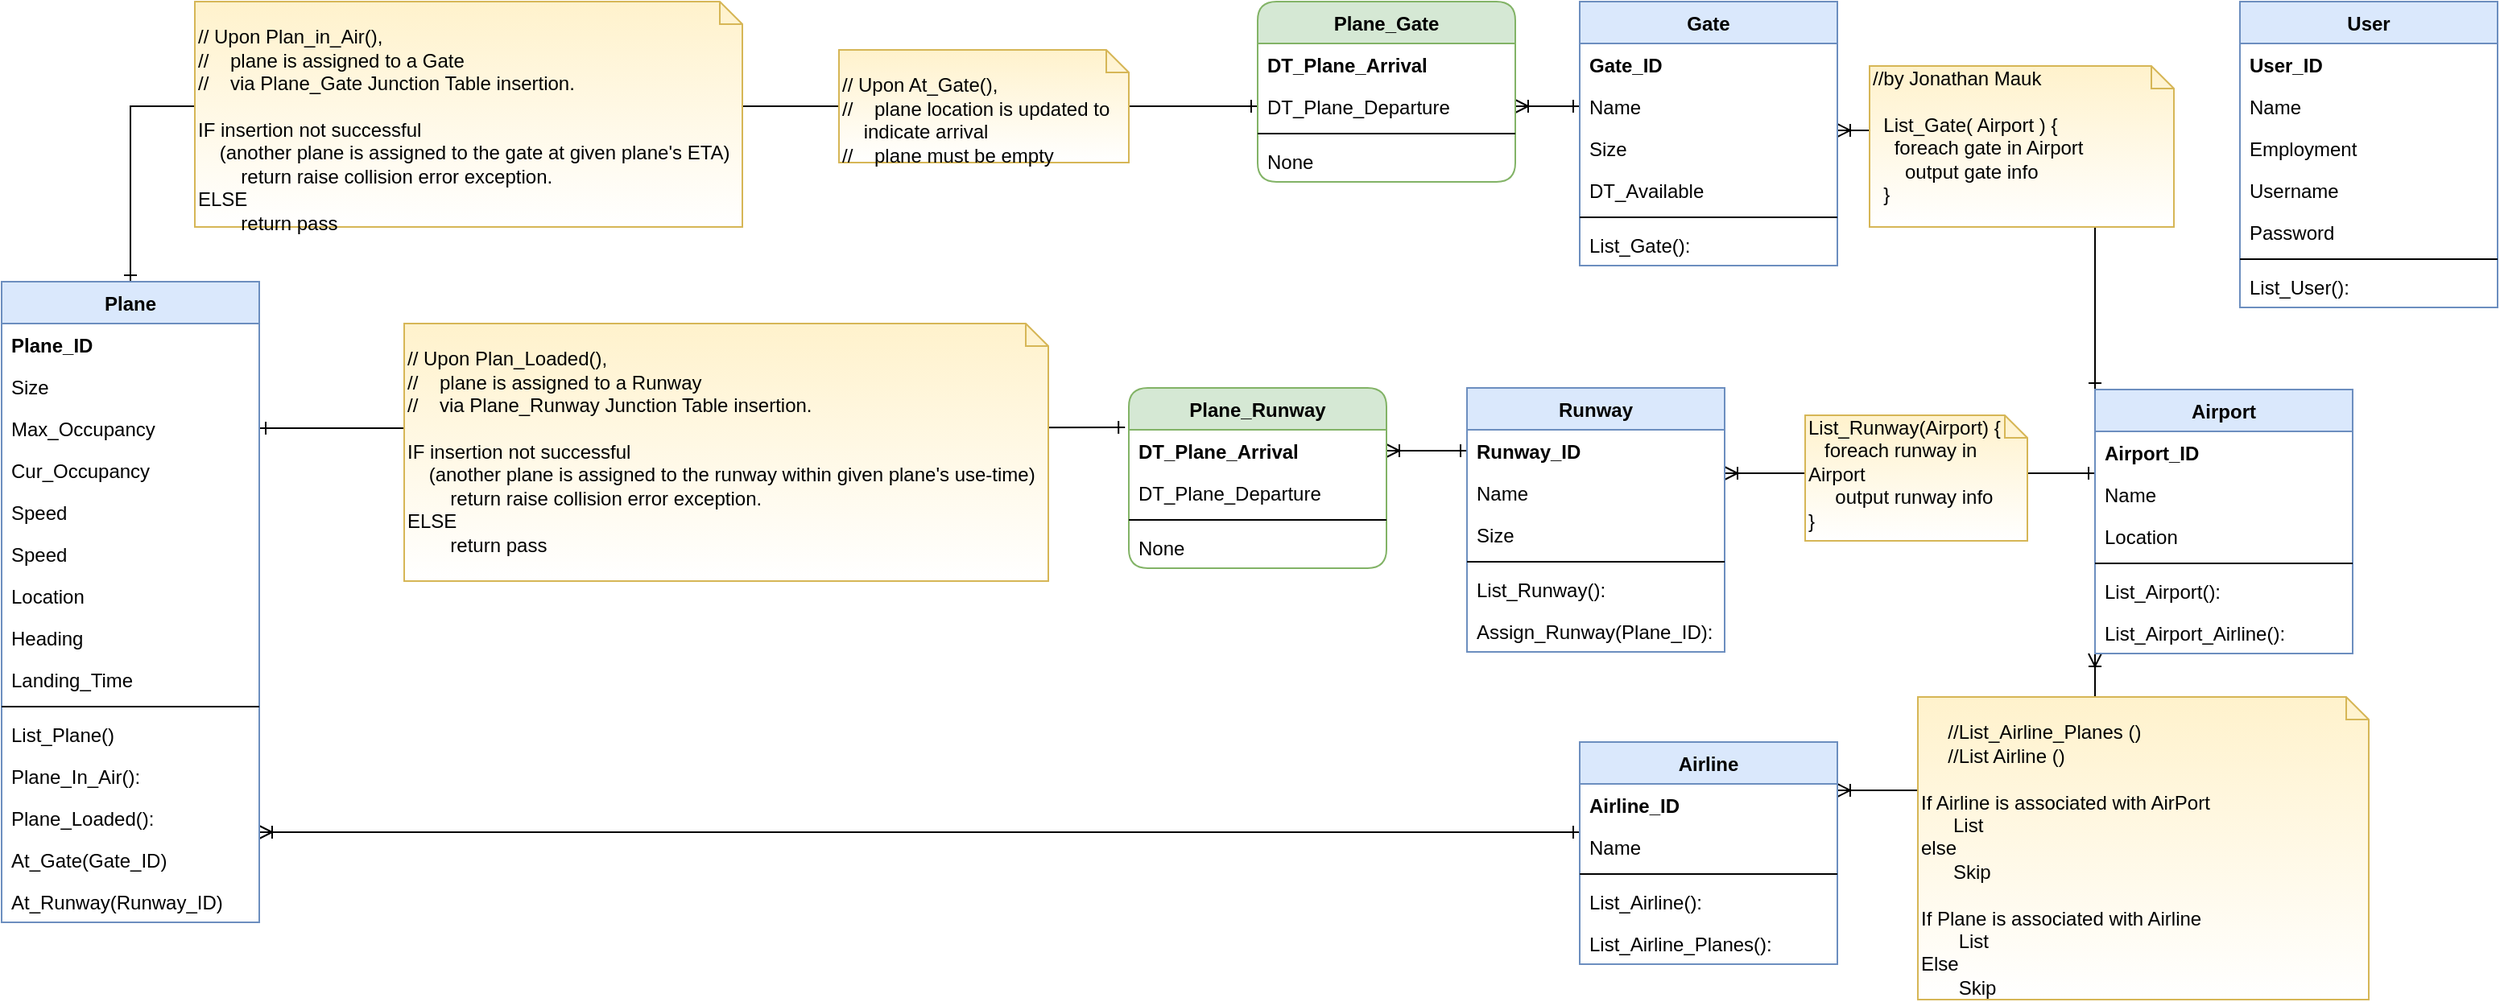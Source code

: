 <mxfile version="13.6.10" type="device"><diagram id="wWJ_qouS23TwfLBsUAOJ" name="Page-1"><mxGraphModel dx="868" dy="433" grid="1" gridSize="10" guides="1" tooltips="1" connect="1" arrows="1" fold="1" page="1" pageScale="1" pageWidth="1700" pageHeight="1100" math="0" shadow="0"><root><mxCell id="0"/><mxCell id="1" parent="0"/><mxCell id="2EJ11ydctgadxBQbD9w--47" style="edgeStyle=orthogonalEdgeStyle;rounded=0;orthogonalLoop=1;jettySize=auto;html=1;startArrow=ERone;startFill=0;endArrow=ERoneToMany;endFill=0;" parent="1" source="2EJ11ydctgadxBQbD9w--18" target="2EJ11ydctgadxBQbD9w--27" edge="1"><mxGeometry relative="1" as="geometry"><Array as="points"><mxPoint x="1340" y="320"/></Array></mxGeometry></mxCell><mxCell id="2EJ11ydctgadxBQbD9w--46" style="edgeStyle=orthogonalEdgeStyle;rounded=0;orthogonalLoop=1;jettySize=auto;html=1;endArrow=ERoneToMany;endFill=0;startArrow=ERoneToMany;startFill=0;" parent="1" source="2EJ11ydctgadxBQbD9w--18" target="2EJ11ydctgadxBQbD9w--35" edge="1"><mxGeometry relative="1" as="geometry"><Array as="points"><mxPoint x="1340" y="730"/></Array></mxGeometry></mxCell><mxCell id="2EJ11ydctgadxBQbD9w--48" style="edgeStyle=orthogonalEdgeStyle;rounded=0;orthogonalLoop=1;jettySize=auto;html=1;startArrow=ERoneToMany;startFill=0;endArrow=ERone;endFill=0;" parent="1" source="2EJ11ydctgadxBQbD9w--22" target="2EJ11ydctgadxBQbD9w--35" edge="1"><mxGeometry relative="1" as="geometry"><Array as="points"><mxPoint x="430" y="756"/><mxPoint x="430" y="756"/></Array></mxGeometry></mxCell><mxCell id="2EJ11ydctgadxBQbD9w--52" style="edgeStyle=orthogonalEdgeStyle;rounded=0;orthogonalLoop=1;jettySize=auto;html=1;startArrow=ERone;startFill=0;endArrow=ERoneToMany;endFill=0;" parent="1" source="2EJ11ydctgadxBQbD9w--18" target="2EJ11ydctgadxBQbD9w--31" edge="1"><mxGeometry relative="1" as="geometry"><Array as="points"><mxPoint x="1210" y="533"/><mxPoint x="1210" y="533"/></Array></mxGeometry></mxCell><mxCell id="JWLiyah2lonJIIRCXw85-13" style="edgeStyle=orthogonalEdgeStyle;rounded=0;orthogonalLoop=1;jettySize=auto;html=1;exitX=0.5;exitY=0;exitDx=0;exitDy=0;entryX=0;entryY=0.5;entryDx=0;entryDy=0;startArrow=ERone;startFill=0;endArrow=ERone;endFill=0;" parent="1" source="2EJ11ydctgadxBQbD9w--22" target="2EJ11ydctgadxBQbD9w--91" edge="1"><mxGeometry relative="1" as="geometry"/></mxCell><mxCell id="JWLiyah2lonJIIRCXw85-8" style="edgeStyle=orthogonalEdgeStyle;rounded=0;orthogonalLoop=1;jettySize=auto;html=1;exitX=1;exitY=0.5;exitDx=0;exitDy=0;entryX=0;entryY=0.5;entryDx=0;entryDy=0;startArrow=ERoneToMany;startFill=0;endArrow=ERone;endFill=0;" parent="1" source="2EJ11ydctgadxBQbD9w--93" target="2EJ11ydctgadxBQbD9w--32" edge="1"><mxGeometry relative="1" as="geometry"/></mxCell><mxCell id="JWLiyah2lonJIIRCXw85-9" style="edgeStyle=orthogonalEdgeStyle;rounded=0;orthogonalLoop=1;jettySize=auto;html=1;exitX=1;exitY=0.5;exitDx=0;exitDy=0;startArrow=ERoneToMany;startFill=0;endArrow=ERone;endFill=0;" parent="1" source="2EJ11ydctgadxBQbD9w--91" target="2EJ11ydctgadxBQbD9w--28" edge="1"><mxGeometry relative="1" as="geometry"/></mxCell><mxCell id="JWLiyah2lonJIIRCXw85-12" style="edgeStyle=orthogonalEdgeStyle;rounded=0;orthogonalLoop=1;jettySize=auto;html=1;exitX=1;exitY=0.5;exitDx=0;exitDy=0;entryX=-0.015;entryY=-0.056;entryDx=0;entryDy=0;entryPerimeter=0;startArrow=ERone;startFill=0;endArrow=ERone;endFill=0;" parent="1" source="2EJ11ydctgadxBQbD9w--58" target="2EJ11ydctgadxBQbD9w--93" edge="1"><mxGeometry relative="1" as="geometry"/></mxCell><mxCell id="JWLiyah2lonJIIRCXw85-14" value="&lt;br&gt;// Upon Plan_in_Air(), &lt;br&gt;//&amp;nbsp; &amp;nbsp; plane is assigned to a Gate&lt;br&gt;//&amp;nbsp; &amp;nbsp; via Plane_Gate&amp;nbsp;Junction Table insertion. &lt;br&gt;&lt;br&gt;IF insertion not successful &lt;br&gt;&amp;nbsp; &amp;nbsp; (another plane is assigned to the gate at given plane's ETA) &lt;br&gt;&amp;nbsp; &amp;nbsp; &amp;nbsp; &amp;nbsp; return raise collision error exception. &lt;br&gt;ELSE&lt;br&gt;&amp;nbsp; &amp;nbsp; &amp;nbsp; &amp;nbsp; return pass" style="shape=note;whiteSpace=wrap;html=1;size=14;verticalAlign=top;align=left;spacingTop=-6;fillColor=#fff2cc;strokeColor=#d6b656;gradientColor=#ffffff;" parent="1" vertex="1"><mxGeometry x="160" y="240" width="340" height="140" as="geometry"/></mxCell><mxCell id="JWLiyah2lonJIIRCXw85-18" value="&lt;br&gt;// Upon Plan_Loaded(), &lt;br&gt;//&amp;nbsp; &amp;nbsp; plane is assigned to a Runway&lt;br&gt;//&amp;nbsp; &amp;nbsp; via Plane_Runway Junction Table insertion. &lt;br&gt;&lt;br&gt;IF insertion not successful &lt;br&gt;&amp;nbsp; &amp;nbsp; (another plane is assigned to the runway within given plane's use-time) &lt;br&gt;&amp;nbsp; &amp;nbsp; &amp;nbsp; &amp;nbsp; return raise collision error exception. &lt;br&gt;ELSE&lt;br&gt;&amp;nbsp; &amp;nbsp; &amp;nbsp; &amp;nbsp; return pass" style="shape=note;whiteSpace=wrap;html=1;size=14;verticalAlign=top;align=left;spacingTop=-6;fillColor=#fff2cc;strokeColor=#d6b656;gradientColor=#ffffff;" parent="1" vertex="1"><mxGeometry x="290" y="440" width="400" height="160" as="geometry"/></mxCell><mxCell id="2EJ11ydctgadxBQbD9w--27" value="Gate" style="swimlane;fontStyle=1;align=center;verticalAlign=top;childLayout=stackLayout;horizontal=1;startSize=26;horizontalStack=0;resizeParent=1;resizeParentMax=0;resizeLast=0;collapsible=1;marginBottom=0;fillColor=#dae8fc;strokeColor=#6c8ebf;" parent="1" vertex="1"><mxGeometry x="1020" y="240" width="160" height="164" as="geometry"/></mxCell><mxCell id="2EJ11ydctgadxBQbD9w--68" value="Gate_ID" style="text;strokeColor=none;fillColor=none;align=left;verticalAlign=top;spacingLeft=4;spacingRight=4;overflow=hidden;rotatable=0;points=[[0,0.5],[1,0.5]];portConstraint=eastwest;fontStyle=1" parent="2EJ11ydctgadxBQbD9w--27" vertex="1"><mxGeometry y="26" width="160" height="26" as="geometry"/></mxCell><mxCell id="2EJ11ydctgadxBQbD9w--28" value="Name" style="text;strokeColor=none;fillColor=none;align=left;verticalAlign=top;spacingLeft=4;spacingRight=4;overflow=hidden;rotatable=0;points=[[0,0.5],[1,0.5]];portConstraint=eastwest;" parent="2EJ11ydctgadxBQbD9w--27" vertex="1"><mxGeometry y="52" width="160" height="26" as="geometry"/></mxCell><mxCell id="2EJ11ydctgadxBQbD9w--67" value="Size" style="text;strokeColor=none;fillColor=none;align=left;verticalAlign=top;spacingLeft=4;spacingRight=4;overflow=hidden;rotatable=0;points=[[0,0.5],[1,0.5]];portConstraint=eastwest;" parent="2EJ11ydctgadxBQbD9w--27" vertex="1"><mxGeometry y="78" width="160" height="26" as="geometry"/></mxCell><mxCell id="2EJ11ydctgadxBQbD9w--84" value="DT_Available" style="text;strokeColor=none;fillColor=none;align=left;verticalAlign=top;spacingLeft=4;spacingRight=4;overflow=hidden;rotatable=0;points=[[0,0.5],[1,0.5]];portConstraint=eastwest;" parent="2EJ11ydctgadxBQbD9w--27" vertex="1"><mxGeometry y="104" width="160" height="26" as="geometry"/></mxCell><mxCell id="2EJ11ydctgadxBQbD9w--29" value="" style="line;strokeWidth=1;fillColor=none;align=left;verticalAlign=middle;spacingTop=-1;spacingLeft=3;spacingRight=3;rotatable=0;labelPosition=right;points=[];portConstraint=eastwest;" parent="2EJ11ydctgadxBQbD9w--27" vertex="1"><mxGeometry y="130" width="160" height="8" as="geometry"/></mxCell><mxCell id="2EJ11ydctgadxBQbD9w--30" value="List_Gate():" style="text;strokeColor=none;fillColor=none;align=left;verticalAlign=top;spacingLeft=4;spacingRight=4;overflow=hidden;rotatable=0;points=[[0,0.5],[1,0.5]];portConstraint=eastwest;" parent="2EJ11ydctgadxBQbD9w--27" vertex="1"><mxGeometry y="138" width="160" height="26" as="geometry"/></mxCell><mxCell id="2EJ11ydctgadxBQbD9w--39" value="User" style="swimlane;fontStyle=1;align=center;verticalAlign=top;childLayout=stackLayout;horizontal=1;startSize=26;horizontalStack=0;resizeParent=1;resizeParentMax=0;resizeLast=0;collapsible=1;marginBottom=0;fillColor=#dae8fc;strokeColor=#6c8ebf;" parent="1" vertex="1"><mxGeometry x="1430" y="240" width="160" height="190" as="geometry"/></mxCell><mxCell id="2EJ11ydctgadxBQbD9w--40" value="User_ID" style="text;strokeColor=none;fillColor=none;align=left;verticalAlign=top;spacingLeft=4;spacingRight=4;overflow=hidden;rotatable=0;points=[[0,0.5],[1,0.5]];portConstraint=eastwest;fontStyle=1" parent="2EJ11ydctgadxBQbD9w--39" vertex="1"><mxGeometry y="26" width="160" height="26" as="geometry"/></mxCell><mxCell id="2EJ11ydctgadxBQbD9w--69" value="Name" style="text;strokeColor=none;fillColor=none;align=left;verticalAlign=top;spacingLeft=4;spacingRight=4;overflow=hidden;rotatable=0;points=[[0,0.5],[1,0.5]];portConstraint=eastwest;" parent="2EJ11ydctgadxBQbD9w--39" vertex="1"><mxGeometry y="52" width="160" height="26" as="geometry"/></mxCell><mxCell id="2EJ11ydctgadxBQbD9w--63" value="Employment" style="text;strokeColor=none;fillColor=none;align=left;verticalAlign=top;spacingLeft=4;spacingRight=4;overflow=hidden;rotatable=0;points=[[0,0.5],[1,0.5]];portConstraint=eastwest;" parent="2EJ11ydctgadxBQbD9w--39" vertex="1"><mxGeometry y="78" width="160" height="26" as="geometry"/></mxCell><mxCell id="2EJ11ydctgadxBQbD9w--64" value="Username" style="text;strokeColor=none;fillColor=none;align=left;verticalAlign=top;spacingLeft=4;spacingRight=4;overflow=hidden;rotatable=0;points=[[0,0.5],[1,0.5]];portConstraint=eastwest;" parent="2EJ11ydctgadxBQbD9w--39" vertex="1"><mxGeometry y="104" width="160" height="26" as="geometry"/></mxCell><mxCell id="2EJ11ydctgadxBQbD9w--65" value="Password" style="text;strokeColor=none;fillColor=none;align=left;verticalAlign=top;spacingLeft=4;spacingRight=4;overflow=hidden;rotatable=0;points=[[0,0.5],[1,0.5]];portConstraint=eastwest;" parent="2EJ11ydctgadxBQbD9w--39" vertex="1"><mxGeometry y="130" width="160" height="26" as="geometry"/></mxCell><mxCell id="2EJ11ydctgadxBQbD9w--41" value="" style="line;strokeWidth=1;fillColor=none;align=left;verticalAlign=middle;spacingTop=-1;spacingLeft=3;spacingRight=3;rotatable=0;labelPosition=right;points=[];portConstraint=eastwest;" parent="2EJ11ydctgadxBQbD9w--39" vertex="1"><mxGeometry y="156" width="160" height="8" as="geometry"/></mxCell><mxCell id="2EJ11ydctgadxBQbD9w--55" value="List_User():" style="text;strokeColor=none;fillColor=none;align=left;verticalAlign=top;spacingLeft=4;spacingRight=4;overflow=hidden;rotatable=0;points=[[0,0.5],[1,0.5]];portConstraint=eastwest;" parent="2EJ11ydctgadxBQbD9w--39" vertex="1"><mxGeometry y="164" width="160" height="26" as="geometry"/></mxCell><mxCell id="2EJ11ydctgadxBQbD9w--86" value="Plane_Gate" style="swimlane;fontStyle=1;align=center;verticalAlign=top;childLayout=stackLayout;horizontal=1;startSize=26;horizontalStack=0;resizeParent=1;resizeParentMax=0;resizeLast=0;collapsible=1;marginBottom=0;rounded=1;fillColor=#d5e8d4;strokeColor=#82b366;" parent="1" vertex="1"><mxGeometry x="820" y="240" width="160" height="112" as="geometry"/></mxCell><mxCell id="2EJ11ydctgadxBQbD9w--87" value="DT_Plane_Arrival" style="text;strokeColor=none;fillColor=none;align=left;verticalAlign=top;spacingLeft=4;spacingRight=4;overflow=hidden;rotatable=0;points=[[0,0.5],[1,0.5]];portConstraint=eastwest;rounded=1;fontStyle=1" parent="2EJ11ydctgadxBQbD9w--86" vertex="1"><mxGeometry y="26" width="160" height="26" as="geometry"/></mxCell><mxCell id="2EJ11ydctgadxBQbD9w--91" value="DT_Plane_Departure" style="text;strokeColor=none;fillColor=none;align=left;verticalAlign=top;spacingLeft=4;spacingRight=4;overflow=hidden;rotatable=0;points=[[0,0.5],[1,0.5]];portConstraint=eastwest;rounded=1;" parent="2EJ11ydctgadxBQbD9w--86" vertex="1"><mxGeometry y="52" width="160" height="26" as="geometry"/></mxCell><mxCell id="2EJ11ydctgadxBQbD9w--88" value="" style="line;strokeWidth=1;fillColor=none;align=left;verticalAlign=middle;spacingTop=-1;spacingLeft=3;spacingRight=3;rotatable=0;labelPosition=right;points=[];portConstraint=eastwest;" parent="2EJ11ydctgadxBQbD9w--86" vertex="1"><mxGeometry y="78" width="160" height="8" as="geometry"/></mxCell><mxCell id="2EJ11ydctgadxBQbD9w--89" value="None" style="text;strokeColor=none;fillColor=none;align=left;verticalAlign=top;spacingLeft=4;spacingRight=4;overflow=hidden;rotatable=0;points=[[0,0.5],[1,0.5]];portConstraint=eastwest;" parent="2EJ11ydctgadxBQbD9w--86" vertex="1"><mxGeometry y="86" width="160" height="26" as="geometry"/></mxCell><mxCell id="2EJ11ydctgadxBQbD9w--35" value="Airline" style="swimlane;fontStyle=1;align=center;verticalAlign=top;childLayout=stackLayout;horizontal=1;startSize=26;horizontalStack=0;resizeParent=1;resizeParentMax=0;resizeLast=0;collapsible=1;marginBottom=0;fillColor=#dae8fc;strokeColor=#6c8ebf;" parent="1" vertex="1"><mxGeometry x="1020" y="700" width="160" height="138" as="geometry"/></mxCell><mxCell id="2EJ11ydctgadxBQbD9w--70" value="Airline_ID" style="text;strokeColor=none;fillColor=none;align=left;verticalAlign=top;spacingLeft=4;spacingRight=4;overflow=hidden;rotatable=0;points=[[0,0.5],[1,0.5]];portConstraint=eastwest;fontStyle=1" parent="2EJ11ydctgadxBQbD9w--35" vertex="1"><mxGeometry y="26" width="160" height="26" as="geometry"/></mxCell><mxCell id="2EJ11ydctgadxBQbD9w--36" value="Name" style="text;strokeColor=none;fillColor=none;align=left;verticalAlign=top;spacingLeft=4;spacingRight=4;overflow=hidden;rotatable=0;points=[[0,0.5],[1,0.5]];portConstraint=eastwest;" parent="2EJ11ydctgadxBQbD9w--35" vertex="1"><mxGeometry y="52" width="160" height="26" as="geometry"/></mxCell><mxCell id="2EJ11ydctgadxBQbD9w--37" value="" style="line;strokeWidth=1;fillColor=none;align=left;verticalAlign=middle;spacingTop=-1;spacingLeft=3;spacingRight=3;rotatable=0;labelPosition=right;points=[];portConstraint=eastwest;" parent="2EJ11ydctgadxBQbD9w--35" vertex="1"><mxGeometry y="78" width="160" height="8" as="geometry"/></mxCell><mxCell id="JWLiyah2lonJIIRCXw85-16" value="List_Airline():" style="text;strokeColor=none;fillColor=none;align=left;verticalAlign=top;spacingLeft=4;spacingRight=4;overflow=hidden;rotatable=0;points=[[0,0.5],[1,0.5]];portConstraint=eastwest;" parent="2EJ11ydctgadxBQbD9w--35" vertex="1"><mxGeometry y="86" width="160" height="26" as="geometry"/></mxCell><mxCell id="2EJ11ydctgadxBQbD9w--38" value="List_Airline_Planes():" style="text;strokeColor=none;fillColor=none;align=left;verticalAlign=top;spacingLeft=4;spacingRight=4;overflow=hidden;rotatable=0;points=[[0,0.5],[1,0.5]];portConstraint=eastwest;" parent="2EJ11ydctgadxBQbD9w--35" vertex="1"><mxGeometry y="112" width="160" height="26" as="geometry"/></mxCell><mxCell id="2EJ11ydctgadxBQbD9w--22" value="Plane" style="swimlane;fontStyle=1;align=center;verticalAlign=top;childLayout=stackLayout;horizontal=1;startSize=26;horizontalStack=0;resizeParent=1;resizeParentMax=0;resizeLast=0;collapsible=1;marginBottom=0;fillColor=#dae8fc;strokeColor=#6c8ebf;" parent="1" vertex="1"><mxGeometry x="40" y="414" width="160" height="398" as="geometry"/></mxCell><mxCell id="2EJ11ydctgadxBQbD9w--74" value="Plane_ID" style="text;strokeColor=none;fillColor=none;align=left;verticalAlign=top;spacingLeft=4;spacingRight=4;overflow=hidden;rotatable=0;points=[[0,0.5],[1,0.5]];portConstraint=eastwest;fontStyle=1" parent="2EJ11ydctgadxBQbD9w--22" vertex="1"><mxGeometry y="26" width="160" height="26" as="geometry"/></mxCell><mxCell id="2EJ11ydctgadxBQbD9w--23" value="Size" style="text;strokeColor=none;fillColor=none;align=left;verticalAlign=top;spacingLeft=4;spacingRight=4;overflow=hidden;rotatable=0;points=[[0,0.5],[1,0.5]];portConstraint=eastwest;" parent="2EJ11ydctgadxBQbD9w--22" vertex="1"><mxGeometry y="52" width="160" height="26" as="geometry"/></mxCell><mxCell id="2EJ11ydctgadxBQbD9w--58" value="Max_Occupancy" style="text;strokeColor=none;fillColor=none;align=left;verticalAlign=top;spacingLeft=4;spacingRight=4;overflow=hidden;rotatable=0;points=[[0,0.5],[1,0.5]];portConstraint=eastwest;" parent="2EJ11ydctgadxBQbD9w--22" vertex="1"><mxGeometry y="78" width="160" height="26" as="geometry"/></mxCell><mxCell id="2EJ11ydctgadxBQbD9w--75" value="Cur_Occupancy" style="text;strokeColor=none;fillColor=none;align=left;verticalAlign=top;spacingLeft=4;spacingRight=4;overflow=hidden;rotatable=0;points=[[0,0.5],[1,0.5]];portConstraint=eastwest;" parent="2EJ11ydctgadxBQbD9w--22" vertex="1"><mxGeometry y="104" width="160" height="26" as="geometry"/></mxCell><mxCell id="2EJ11ydctgadxBQbD9w--85" value="Speed" style="text;strokeColor=none;fillColor=none;align=left;verticalAlign=top;spacingLeft=4;spacingRight=4;overflow=hidden;rotatable=0;points=[[0,0.5],[1,0.5]];portConstraint=eastwest;" parent="2EJ11ydctgadxBQbD9w--22" vertex="1"><mxGeometry y="130" width="160" height="26" as="geometry"/></mxCell><mxCell id="2EJ11ydctgadxBQbD9w--60" value="Speed" style="text;strokeColor=none;fillColor=none;align=left;verticalAlign=top;spacingLeft=4;spacingRight=4;overflow=hidden;rotatable=0;points=[[0,0.5],[1,0.5]];portConstraint=eastwest;" parent="2EJ11ydctgadxBQbD9w--22" vertex="1"><mxGeometry y="156" width="160" height="26" as="geometry"/></mxCell><mxCell id="2EJ11ydctgadxBQbD9w--61" value="Location" style="text;strokeColor=none;fillColor=none;align=left;verticalAlign=top;spacingLeft=4;spacingRight=4;overflow=hidden;rotatable=0;points=[[0,0.5],[1,0.5]];portConstraint=eastwest;" parent="2EJ11ydctgadxBQbD9w--22" vertex="1"><mxGeometry y="182" width="160" height="26" as="geometry"/></mxCell><mxCell id="2EJ11ydctgadxBQbD9w--62" value="Heading" style="text;strokeColor=none;fillColor=none;align=left;verticalAlign=top;spacingLeft=4;spacingRight=4;overflow=hidden;rotatable=0;points=[[0,0.5],[1,0.5]];portConstraint=eastwest;" parent="2EJ11ydctgadxBQbD9w--22" vertex="1"><mxGeometry y="208" width="160" height="26" as="geometry"/></mxCell><mxCell id="2EJ11ydctgadxBQbD9w--82" value="Landing_Time" style="text;strokeColor=none;fillColor=none;align=left;verticalAlign=top;spacingLeft=4;spacingRight=4;overflow=hidden;rotatable=0;points=[[0,0.5],[1,0.5]];portConstraint=eastwest;" parent="2EJ11ydctgadxBQbD9w--22" vertex="1"><mxGeometry y="234" width="160" height="26" as="geometry"/></mxCell><mxCell id="2EJ11ydctgadxBQbD9w--24" value="" style="line;strokeWidth=1;fillColor=none;align=left;verticalAlign=middle;spacingTop=-1;spacingLeft=3;spacingRight=3;rotatable=0;labelPosition=right;points=[];portConstraint=eastwest;" parent="2EJ11ydctgadxBQbD9w--22" vertex="1"><mxGeometry y="260" width="160" height="8" as="geometry"/></mxCell><mxCell id="2EJ11ydctgadxBQbD9w--25" value="List_Plane()" style="text;strokeColor=none;fillColor=none;align=left;verticalAlign=top;spacingLeft=4;spacingRight=4;overflow=hidden;rotatable=0;points=[[0,0.5],[1,0.5]];portConstraint=eastwest;" parent="2EJ11ydctgadxBQbD9w--22" vertex="1"><mxGeometry y="268" width="160" height="26" as="geometry"/></mxCell><mxCell id="2EJ11ydctgadxBQbD9w--76" value="Plane_In_Air():" style="text;strokeColor=none;fillColor=none;align=left;verticalAlign=top;spacingLeft=4;spacingRight=4;overflow=hidden;rotatable=0;points=[[0,0.5],[1,0.5]];portConstraint=eastwest;" parent="2EJ11ydctgadxBQbD9w--22" vertex="1"><mxGeometry y="294" width="160" height="26" as="geometry"/></mxCell><mxCell id="2EJ11ydctgadxBQbD9w--77" value="Plane_Loaded():" style="text;strokeColor=none;fillColor=none;align=left;verticalAlign=top;spacingLeft=4;spacingRight=4;overflow=hidden;rotatable=0;points=[[0,0.5],[1,0.5]];portConstraint=eastwest;" parent="2EJ11ydctgadxBQbD9w--22" vertex="1"><mxGeometry y="320" width="160" height="26" as="geometry"/></mxCell><mxCell id="2EJ11ydctgadxBQbD9w--79" value="At_Gate(Gate_ID)" style="text;strokeColor=none;fillColor=none;align=left;verticalAlign=top;spacingLeft=4;spacingRight=4;overflow=hidden;rotatable=0;points=[[0,0.5],[1,0.5]];portConstraint=eastwest;" parent="2EJ11ydctgadxBQbD9w--22" vertex="1"><mxGeometry y="346" width="160" height="26" as="geometry"/></mxCell><mxCell id="2EJ11ydctgadxBQbD9w--80" value="At_Runway(Runway_ID)" style="text;strokeColor=none;fillColor=none;align=left;verticalAlign=top;spacingLeft=4;spacingRight=4;overflow=hidden;rotatable=0;points=[[0,0.5],[1,0.5]];portConstraint=eastwest;" parent="2EJ11ydctgadxBQbD9w--22" vertex="1"><mxGeometry y="372" width="160" height="26" as="geometry"/></mxCell><mxCell id="EVxgYWYK-LdsgdUXbW3y-1" value="&lt;br&gt;&amp;nbsp; &amp;nbsp; &amp;nbsp;//List_Airline_Planes ()&lt;br&gt;&amp;nbsp; &amp;nbsp; &amp;nbsp;//List Airline ()&lt;br&gt;&lt;br&gt;If Airline is associated with AirPort&amp;nbsp;&lt;br&gt;&amp;nbsp; &amp;nbsp; &amp;nbsp; List&amp;nbsp;&lt;br&gt;else&amp;nbsp;&lt;br&gt;&amp;nbsp; &amp;nbsp; &amp;nbsp; Skip&lt;br&gt;&lt;br&gt;If Plane is associated with Airline&lt;br&gt;&amp;nbsp; &amp;nbsp; &amp;nbsp; &amp;nbsp;List&amp;nbsp;&lt;br&gt;Else&amp;nbsp;&lt;br&gt;&amp;nbsp; &amp;nbsp; &amp;nbsp; &amp;nbsp;Skip&amp;nbsp;" style="shape=note;whiteSpace=wrap;html=1;size=14;verticalAlign=top;align=left;spacingTop=-6;fillColor=#fff2cc;strokeColor=#d6b656;gradientColor=#ffffff;" parent="1" vertex="1"><mxGeometry x="1230" y="672" width="280" height="188" as="geometry"/></mxCell><mxCell id="zF7H5aC4WaGF4NUTZsnP-1" value="//by Jonathan Mauk&amp;nbsp;&lt;br&gt;&lt;br&gt;&amp;nbsp; List_Gate( Airport ) {&lt;br&gt;&lt;span&gt;&amp;nbsp; &amp;nbsp; foreach gate in Airport&lt;br&gt;&lt;/span&gt;&amp;nbsp; &amp;nbsp; &amp;nbsp; output gate info&lt;br&gt;&amp;nbsp; }" style="shape=note;whiteSpace=wrap;html=1;size=14;verticalAlign=top;align=left;spacingTop=-6;fillColor=#fff2cc;strokeColor=#d6b656;gradientColor=#ffffff;" parent="1" vertex="1"><mxGeometry x="1200" y="280" width="189" height="100" as="geometry"/></mxCell><mxCell id="t3pLjHQaRDh7tjxLM13g-3" value="&lt;br&gt;// Upon At_Gate(), &lt;br&gt;//&amp;nbsp; &amp;nbsp; plane location is updated to&amp;nbsp; &amp;nbsp; &amp;nbsp; &amp;nbsp; indicate arrival&lt;br&gt;//&amp;nbsp; &amp;nbsp; plane must be empty&lt;br&gt;" style="shape=note;whiteSpace=wrap;html=1;size=14;verticalAlign=top;align=left;spacingTop=-6;fillColor=#fff2cc;strokeColor=#d6b656;gradientColor=#ffffff;" vertex="1" parent="1"><mxGeometry x="560" y="270" width="180" height="70" as="geometry"/></mxCell><mxCell id="t3pLjHQaRDh7tjxLM13g-4" value="List_Runway(Airport) {&lt;br&gt;&amp;nbsp; &amp;nbsp;foreach runway in Airport&lt;br&gt;&amp;nbsp; &amp;nbsp; &amp;nbsp;output runway info&lt;br&gt;}" style="shape=note;whiteSpace=wrap;html=1;size=14;verticalAlign=top;align=left;spacingTop=-6;fillColor=#fff2cc;strokeColor=#d6b656;gradientColor=#ffffff;" vertex="1" parent="1"><mxGeometry x="1160" y="497" width="138" height="78" as="geometry"/></mxCell><mxCell id="2EJ11ydctgadxBQbD9w--18" value="Airport" style="swimlane;fontStyle=1;align=center;verticalAlign=top;childLayout=stackLayout;horizontal=1;startSize=26;horizontalStack=0;resizeParent=1;resizeParentMax=0;resizeLast=0;collapsible=1;marginBottom=0;fillColor=#dae8fc;strokeColor=#6c8ebf;" parent="1" vertex="1"><mxGeometry x="1340" y="481" width="160" height="164" as="geometry"/></mxCell><mxCell id="2EJ11ydctgadxBQbD9w--71" value="Airport_ID" style="text;align=left;verticalAlign=top;spacingLeft=4;spacingRight=4;overflow=hidden;rotatable=0;points=[[0,0.5],[1,0.5]];portConstraint=eastwest;fontStyle=1" parent="2EJ11ydctgadxBQbD9w--18" vertex="1"><mxGeometry y="26" width="160" height="26" as="geometry"/></mxCell><mxCell id="2EJ11ydctgadxBQbD9w--19" value="Name" style="text;strokeColor=none;fillColor=none;align=left;verticalAlign=top;spacingLeft=4;spacingRight=4;overflow=hidden;rotatable=0;points=[[0,0.5],[1,0.5]];portConstraint=eastwest;" parent="2EJ11ydctgadxBQbD9w--18" vertex="1"><mxGeometry y="52" width="160" height="26" as="geometry"/></mxCell><mxCell id="2EJ11ydctgadxBQbD9w--66" value="Location" style="text;strokeColor=none;fillColor=none;align=left;verticalAlign=top;spacingLeft=4;spacingRight=4;overflow=hidden;rotatable=0;points=[[0,0.5],[1,0.5]];portConstraint=eastwest;" parent="2EJ11ydctgadxBQbD9w--18" vertex="1"><mxGeometry y="78" width="160" height="26" as="geometry"/></mxCell><mxCell id="2EJ11ydctgadxBQbD9w--20" value="" style="line;strokeWidth=1;fillColor=none;align=left;verticalAlign=middle;spacingTop=-1;spacingLeft=3;spacingRight=3;rotatable=0;labelPosition=right;points=[];portConstraint=eastwest;" parent="2EJ11ydctgadxBQbD9w--18" vertex="1"><mxGeometry y="104" width="160" height="8" as="geometry"/></mxCell><mxCell id="2EJ11ydctgadxBQbD9w--44" value="List_Airport():" style="text;strokeColor=none;fillColor=none;align=left;verticalAlign=top;spacingLeft=4;spacingRight=4;overflow=hidden;rotatable=0;points=[[0,0.5],[1,0.5]];portConstraint=eastwest;" parent="2EJ11ydctgadxBQbD9w--18" vertex="1"><mxGeometry y="112" width="160" height="26" as="geometry"/></mxCell><mxCell id="JWLiyah2lonJIIRCXw85-17" value="List_Airport_Airline():" style="text;strokeColor=none;fillColor=none;align=left;verticalAlign=top;spacingLeft=4;spacingRight=4;overflow=hidden;rotatable=0;points=[[0,0.5],[1,0.5]];portConstraint=eastwest;" parent="2EJ11ydctgadxBQbD9w--18" vertex="1"><mxGeometry y="138" width="160" height="26" as="geometry"/></mxCell><mxCell id="2EJ11ydctgadxBQbD9w--92" value="Plane_Runway" style="swimlane;fontStyle=1;align=center;verticalAlign=top;childLayout=stackLayout;horizontal=1;startSize=26;horizontalStack=0;resizeParent=1;resizeParentMax=0;resizeLast=0;collapsible=1;marginBottom=0;rounded=1;fillColor=#d5e8d4;strokeColor=#82b366;" parent="1" vertex="1"><mxGeometry x="740" y="480" width="160" height="112" as="geometry"/></mxCell><mxCell id="2EJ11ydctgadxBQbD9w--93" value="DT_Plane_Arrival" style="text;strokeColor=none;fillColor=none;align=left;verticalAlign=top;spacingLeft=4;spacingRight=4;overflow=hidden;rotatable=0;points=[[0,0.5],[1,0.5]];portConstraint=eastwest;fontStyle=1" parent="2EJ11ydctgadxBQbD9w--92" vertex="1"><mxGeometry y="26" width="160" height="26" as="geometry"/></mxCell><mxCell id="JWLiyah2lonJIIRCXw85-15" value="DT_Plane_Departure" style="text;strokeColor=none;fillColor=none;align=left;verticalAlign=top;spacingLeft=4;spacingRight=4;overflow=hidden;rotatable=0;points=[[0,0.5],[1,0.5]];portConstraint=eastwest;rounded=1;" parent="2EJ11ydctgadxBQbD9w--92" vertex="1"><mxGeometry y="52" width="160" height="26" as="geometry"/></mxCell><mxCell id="2EJ11ydctgadxBQbD9w--94" value="" style="line;strokeWidth=1;fillColor=none;align=left;verticalAlign=middle;spacingTop=-1;spacingLeft=3;spacingRight=3;rotatable=0;labelPosition=right;points=[];portConstraint=eastwest;" parent="2EJ11ydctgadxBQbD9w--92" vertex="1"><mxGeometry y="78" width="160" height="8" as="geometry"/></mxCell><mxCell id="2EJ11ydctgadxBQbD9w--95" value="None" style="text;strokeColor=none;fillColor=none;align=left;verticalAlign=top;spacingLeft=4;spacingRight=4;overflow=hidden;rotatable=0;points=[[0,0.5],[1,0.5]];portConstraint=eastwest;" parent="2EJ11ydctgadxBQbD9w--92" vertex="1"><mxGeometry y="86" width="160" height="26" as="geometry"/></mxCell><mxCell id="2EJ11ydctgadxBQbD9w--31" value="Runway" style="swimlane;fontStyle=1;align=center;verticalAlign=top;childLayout=stackLayout;horizontal=1;startSize=26;horizontalStack=0;resizeParent=1;resizeParentMax=0;resizeLast=0;collapsible=1;marginBottom=0;fillColor=#dae8fc;strokeColor=#6c8ebf;" parent="1" vertex="1"><mxGeometry x="950" y="480" width="160" height="164" as="geometry"/></mxCell><mxCell id="2EJ11ydctgadxBQbD9w--32" value="Runway_ID" style="text;strokeColor=none;fillColor=none;align=left;verticalAlign=top;spacingLeft=4;spacingRight=4;overflow=hidden;rotatable=0;points=[[0,0.5],[1,0.5]];portConstraint=eastwest;fontStyle=1" parent="2EJ11ydctgadxBQbD9w--31" vertex="1"><mxGeometry y="26" width="160" height="26" as="geometry"/></mxCell><mxCell id="2EJ11ydctgadxBQbD9w--72" value="Name" style="text;strokeColor=none;fillColor=none;align=left;verticalAlign=top;spacingLeft=4;spacingRight=4;overflow=hidden;rotatable=0;points=[[0,0.5],[1,0.5]];portConstraint=eastwest;" parent="2EJ11ydctgadxBQbD9w--31" vertex="1"><mxGeometry y="52" width="160" height="26" as="geometry"/></mxCell><mxCell id="2EJ11ydctgadxBQbD9w--57" value="Size" style="text;strokeColor=none;fillColor=none;align=left;verticalAlign=top;spacingLeft=4;spacingRight=4;overflow=hidden;rotatable=0;points=[[0,0.5],[1,0.5]];portConstraint=eastwest;" parent="2EJ11ydctgadxBQbD9w--31" vertex="1"><mxGeometry y="78" width="160" height="26" as="geometry"/></mxCell><mxCell id="2EJ11ydctgadxBQbD9w--33" value="" style="line;strokeWidth=1;fillColor=none;align=left;verticalAlign=middle;spacingTop=-1;spacingLeft=3;spacingRight=3;rotatable=0;labelPosition=right;points=[];portConstraint=eastwest;" parent="2EJ11ydctgadxBQbD9w--31" vertex="1"><mxGeometry y="104" width="160" height="8" as="geometry"/></mxCell><mxCell id="2EJ11ydctgadxBQbD9w--34" value="List_Runway():" style="text;strokeColor=none;fillColor=none;align=left;verticalAlign=top;spacingLeft=4;spacingRight=4;overflow=hidden;rotatable=0;points=[[0,0.5],[1,0.5]];portConstraint=eastwest;" parent="2EJ11ydctgadxBQbD9w--31" vertex="1"><mxGeometry y="112" width="160" height="26" as="geometry"/></mxCell><mxCell id="2EJ11ydctgadxBQbD9w--78" value="Assign_Runway(Plane_ID):" style="text;strokeColor=none;fillColor=none;align=left;verticalAlign=top;spacingLeft=4;spacingRight=4;overflow=hidden;rotatable=0;points=[[0,0.5],[1,0.5]];portConstraint=eastwest;" parent="2EJ11ydctgadxBQbD9w--31" vertex="1"><mxGeometry y="138" width="160" height="26" as="geometry"/></mxCell></root></mxGraphModel></diagram></mxfile>